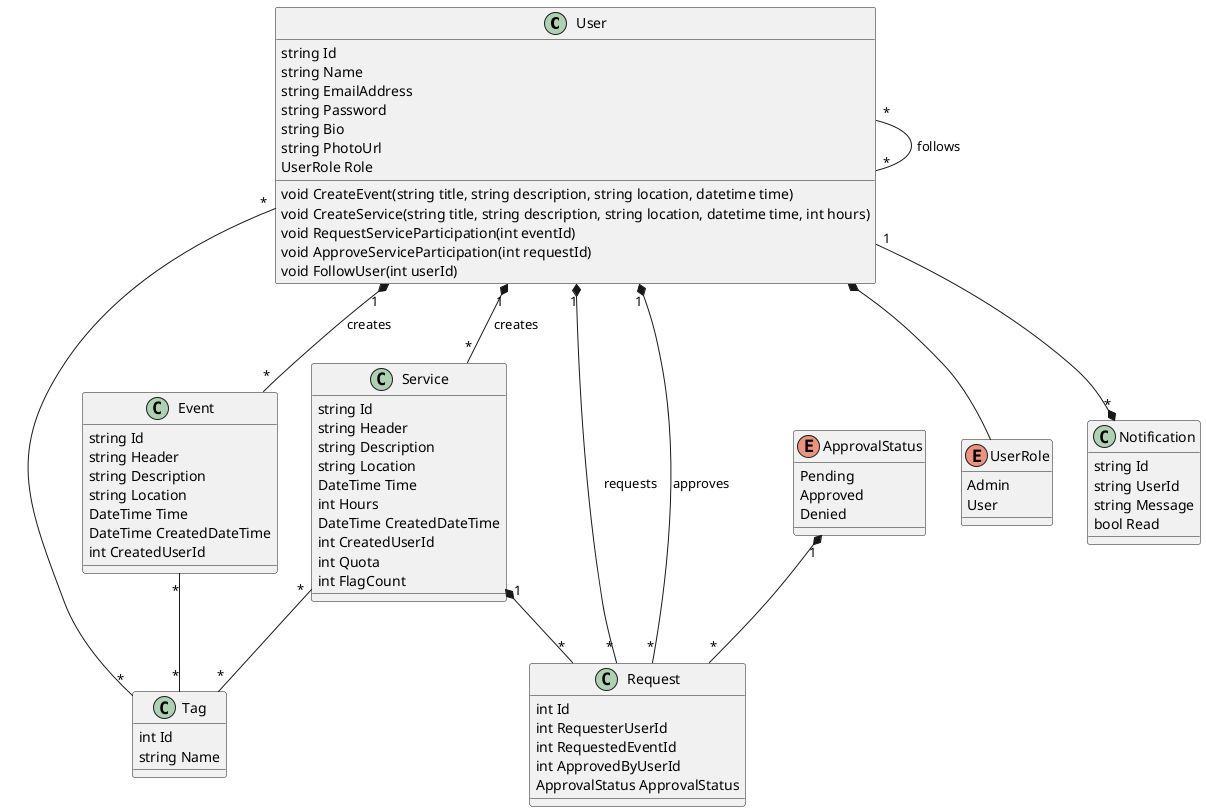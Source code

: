 @startuml Class
class User {
    string Id
    string Name
    string EmailAddress
    string Password
    string Bio
    string PhotoUrl
    UserRole Role
    void CreateEvent(string title, string description, string location, datetime time)
    void CreateService(string title, string description, string location, datetime time, int hours)
    void RequestServiceParticipation(int eventId)
    void ApproveServiceParticipation(int requestId)
    void FollowUser(int userId)

}

User "1" *-- "*" Event : creates  
User "1" *-- "*" Service : creates  
User "*" -- "*" User : follows  


enum UserRole {
    Admin
    User
}

User  *--  UserRole 

class Event {
    string Id
    string Header
    string Description
    string Location
    DateTime Time
    ' int Hours
    DateTime CreatedDateTime
    int CreatedUserId
    ' int Quota
    ' TypeEvent Type 
    ' int FlagCount
}

class Service {
    string Id
    string Header
    string Description
    string Location
    DateTime Time
    int Hours
    DateTime CreatedDateTime
    int CreatedUserId
    int Quota
    ' TypeEvent Type 
    int FlagCount
}


' User "1" *-- "*" Event : creates  
' Event  *--  TypeEvent 

' enum TypeEvent {
'     Service
'     Event
' }

class Tag{
    int Id
    string Name
}

User "*" -- "*" Tag   
Event "*" -- "*" Tag  
Service "*" -- "*" Tag  

class Request{
    int Id
    int RequesterUserId
    int RequestedEventId
    int ApprovedByUserId
    ApprovalStatus ApprovalStatus
}
User "1" *-- "*" Request : requests   
Service "1" *-- "*" Request  
User "1" *-- "*" Request : approves   
ApprovalStatus "1" *-- "*" Request    

enum ApprovalStatus {
    Pending
    Approved
    Denied
}

class Notification {
    string Id
    string UserId
    string Message
    bool Read
}


User "1" --* "*" Notification   

@enduml